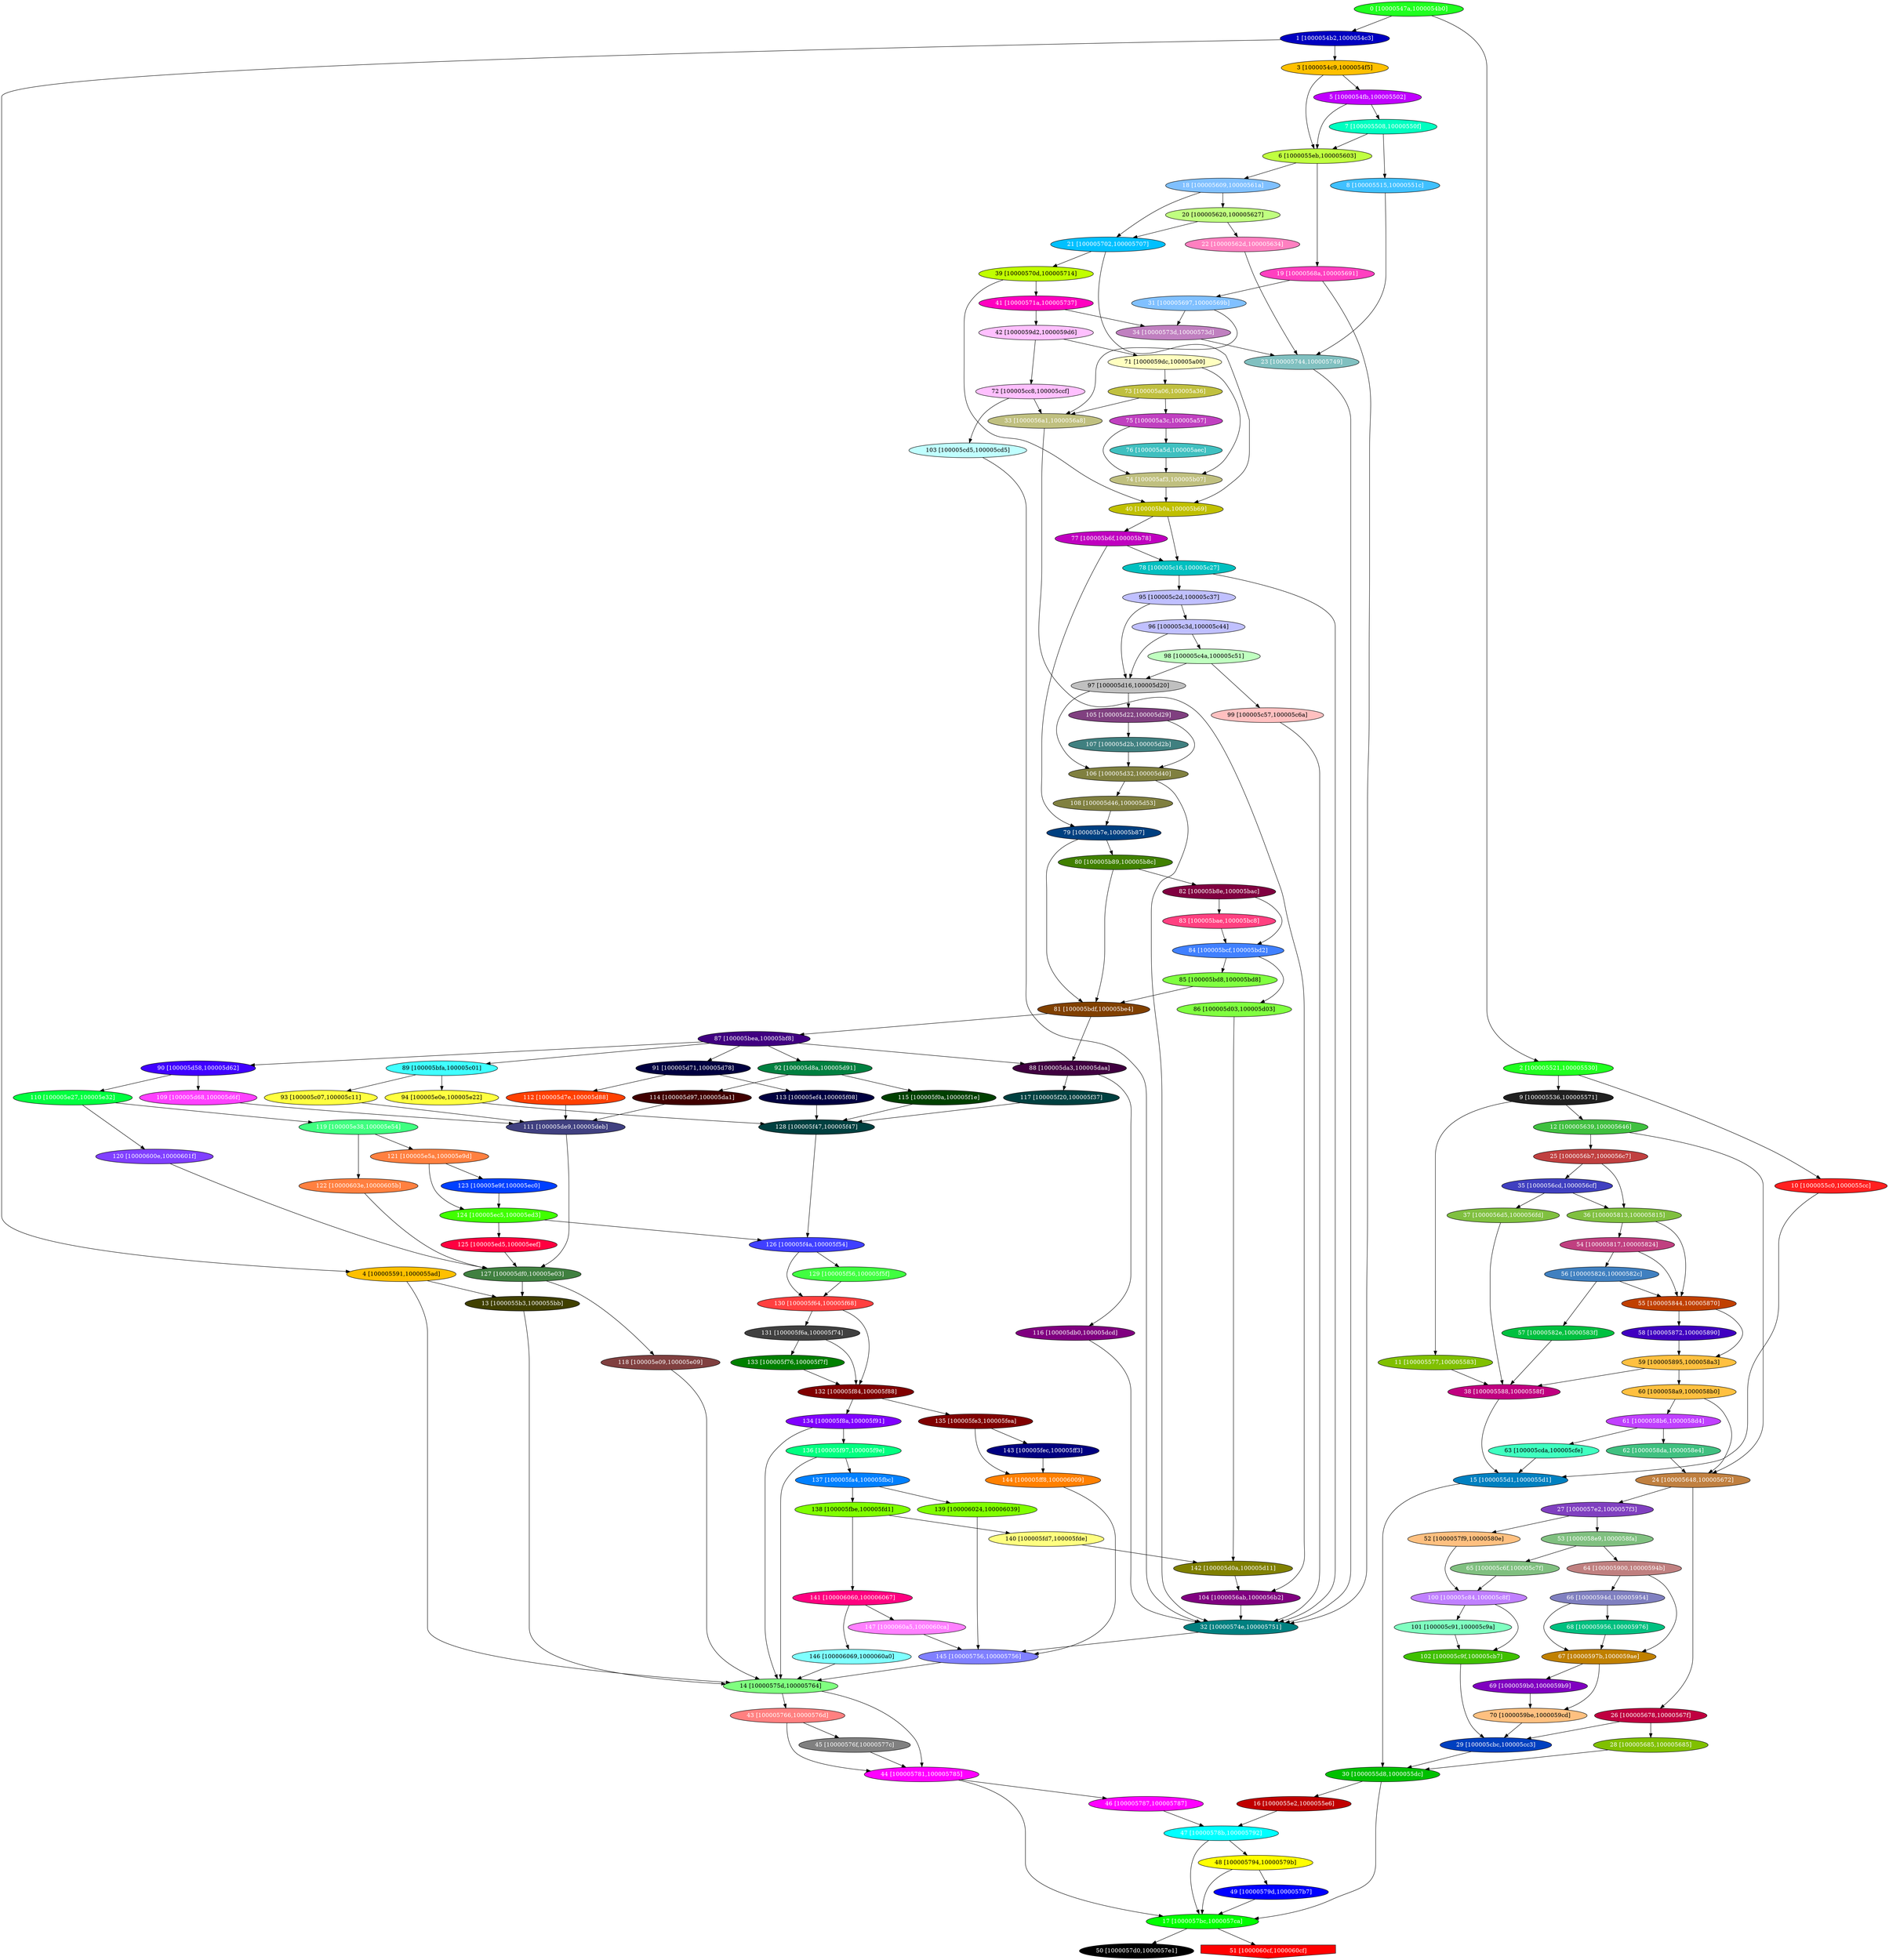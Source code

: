 diGraph gzip{
	gzip_0  [style=filled fillcolor="#20FF20" fontcolor="#ffffff" shape=oval label="0 [10000547a,1000054b0]"]
	gzip_1  [style=filled fillcolor="#0000C0" fontcolor="#ffffff" shape=oval label="1 [1000054b2,1000054c3]"]
	gzip_2  [style=filled fillcolor="#20FF20" fontcolor="#ffffff" shape=oval label="2 [100005521,100005530]"]
	gzip_3  [style=filled fillcolor="#FFC000" fontcolor="#000000" shape=oval label="3 [1000054c9,1000054f5]"]
	gzip_4  [style=filled fillcolor="#FFC000" fontcolor="#000000" shape=oval label="4 [100005591,1000055ad]"]
	gzip_5  [style=filled fillcolor="#C000FF" fontcolor="#ffffff" shape=oval label="5 [1000054fb,100005502]"]
	gzip_6  [style=filled fillcolor="#C0FF40" fontcolor="#000000" shape=oval label="6 [1000055eb,100005603]"]
	gzip_7  [style=filled fillcolor="#00FFC0" fontcolor="#ffffff" shape=oval label="7 [100005508,10000550f]"]
	gzip_8  [style=filled fillcolor="#40C0FF" fontcolor="#ffffff" shape=oval label="8 [100005515,10000551c]"]
	gzip_9  [style=filled fillcolor="#202020" fontcolor="#ffffff" shape=oval label="9 [100005536,100005571]"]
	gzip_a  [style=filled fillcolor="#FF2020" fontcolor="#ffffff" shape=oval label="10 [1000055c0,1000055cc]"]
	gzip_b  [style=filled fillcolor="#80C000" fontcolor="#ffffff" shape=oval label="11 [100005577,100005583]"]
	gzip_c  [style=filled fillcolor="#40C040" fontcolor="#ffffff" shape=oval label="12 [100005639,100005646]"]
	gzip_d  [style=filled fillcolor="#404000" fontcolor="#ffffff" shape=oval label="13 [1000055b3,1000055bb]"]
	gzip_e  [style=filled fillcolor="#80FF80" fontcolor="#000000" shape=oval label="14 [10000575d,100005764]"]
	gzip_f  [style=filled fillcolor="#0080C0" fontcolor="#ffffff" shape=oval label="15 [1000055d1,1000055d1]"]
	gzip_10  [style=filled fillcolor="#C00000" fontcolor="#ffffff" shape=oval label="16 [1000055e2,1000055e6]"]
	gzip_11  [style=filled fillcolor="#00FF00" fontcolor="#ffffff" shape=oval label="17 [1000057bc,1000057ca]"]
	gzip_12  [style=filled fillcolor="#80C0FF" fontcolor="#ffffff" shape=oval label="18 [100005609,10000561a]"]
	gzip_13  [style=filled fillcolor="#FF40C0" fontcolor="#ffffff" shape=oval label="19 [10000568a,100005691]"]
	gzip_14  [style=filled fillcolor="#C0FF80" fontcolor="#000000" shape=oval label="20 [100005620,100005627]"]
	gzip_15  [style=filled fillcolor="#00C0FF" fontcolor="#ffffff" shape=oval label="21 [100005702,100005707]"]
	gzip_16  [style=filled fillcolor="#FF80C0" fontcolor="#ffffff" shape=oval label="22 [10000562d,100005634]"]
	gzip_17  [style=filled fillcolor="#80C0C0" fontcolor="#ffffff" shape=oval label="23 [100005744,100005749]"]
	gzip_18  [style=filled fillcolor="#C08040" fontcolor="#ffffff" shape=oval label="24 [100005648,100005672]"]
	gzip_19  [style=filled fillcolor="#C04040" fontcolor="#ffffff" shape=oval label="25 [1000056b7,1000056c7]"]
	gzip_1a  [style=filled fillcolor="#C00040" fontcolor="#ffffff" shape=oval label="26 [100005678,10000567f]"]
	gzip_1b  [style=filled fillcolor="#8040C0" fontcolor="#ffffff" shape=oval label="27 [1000057e2,1000057f3]"]
	gzip_1c  [style=filled fillcolor="#80C000" fontcolor="#ffffff" shape=oval label="28 [100005685,100005685]"]
	gzip_1d  [style=filled fillcolor="#0040C0" fontcolor="#ffffff" shape=oval label="29 [100005cbc,100005cc3]"]
	gzip_1e  [style=filled fillcolor="#00C000" fontcolor="#ffffff" shape=oval label="30 [1000055d8,1000055dc]"]
	gzip_1f  [style=filled fillcolor="#80C0FF" fontcolor="#ffffff" shape=oval label="31 [100005697,10000569b]"]
	gzip_20  [style=filled fillcolor="#008080" fontcolor="#ffffff" shape=oval label="32 [10000574e,100005751]"]
	gzip_21  [style=filled fillcolor="#C0C080" fontcolor="#ffffff" shape=oval label="33 [1000056a1,1000056a8]"]
	gzip_22  [style=filled fillcolor="#C080C0" fontcolor="#ffffff" shape=oval label="34 [10000573d,10000573d]"]
	gzip_23  [style=filled fillcolor="#4040C0" fontcolor="#ffffff" shape=oval label="35 [1000056cd,1000056cf]"]
	gzip_24  [style=filled fillcolor="#80C040" fontcolor="#ffffff" shape=oval label="36 [100005813,100005815]"]
	gzip_25  [style=filled fillcolor="#80C040" fontcolor="#ffffff" shape=oval label="37 [1000056d5,1000056fd]"]
	gzip_26  [style=filled fillcolor="#C00080" fontcolor="#ffffff" shape=oval label="38 [100005588,10000558f]"]
	gzip_27  [style=filled fillcolor="#C0FF00" fontcolor="#000000" shape=oval label="39 [10000570d,100005714]"]
	gzip_28  [style=filled fillcolor="#C0C000" fontcolor="#ffffff" shape=oval label="40 [100005b0a,100005b69]"]
	gzip_29  [style=filled fillcolor="#FF00C0" fontcolor="#ffffff" shape=oval label="41 [10000571a,100005737]"]
	gzip_2a  [style=filled fillcolor="#FFC0FF" fontcolor="#000000" shape=oval label="42 [1000059d2,1000059d6]"]
	gzip_2b  [style=filled fillcolor="#FF8080" fontcolor="#ffffff" shape=oval label="43 [100005766,10000576d]"]
	gzip_2c  [style=filled fillcolor="#FF00FF" fontcolor="#ffffff" shape=oval label="44 [100005781,100005785]"]
	gzip_2d  [style=filled fillcolor="#808080" fontcolor="#ffffff" shape=oval label="45 [10000576f,10000577c]"]
	gzip_2e  [style=filled fillcolor="#FF00FF" fontcolor="#ffffff" shape=oval label="46 [100005787,100005787]"]
	gzip_2f  [style=filled fillcolor="#00FFFF" fontcolor="#ffffff" shape=oval label="47 [10000578b,100005792]"]
	gzip_30  [style=filled fillcolor="#FFFF00" fontcolor="#000000" shape=oval label="48 [100005794,10000579b]"]
	gzip_31  [style=filled fillcolor="#0000FF" fontcolor="#ffffff" shape=oval label="49 [10000579d,1000057b7]"]
	gzip_32  [style=filled fillcolor="#000000" fontcolor="#ffffff" shape=oval label="50 [1000057d0,1000057e1]"]
	gzip_33  [style=filled fillcolor="#FF0000" fontcolor="#ffffff" shape=invhouse label="51 [1000060cf,1000060cf]"]
	gzip_34  [style=filled fillcolor="#FFC080" fontcolor="#000000" shape=oval label="52 [1000057f9,10000580e]"]
	gzip_35  [style=filled fillcolor="#80C080" fontcolor="#ffffff" shape=oval label="53 [1000058e9,1000058fa]"]
	gzip_36  [style=filled fillcolor="#C04080" fontcolor="#ffffff" shape=oval label="54 [100005817,100005824]"]
	gzip_37  [style=filled fillcolor="#C04000" fontcolor="#ffffff" shape=oval label="55 [100005844,100005870]"]
	gzip_38  [style=filled fillcolor="#4080C0" fontcolor="#ffffff" shape=oval label="56 [100005826,10000582c]"]
	gzip_39  [style=filled fillcolor="#00C040" fontcolor="#ffffff" shape=oval label="57 [10000582e,10000583f]"]
	gzip_3a  [style=filled fillcolor="#4000C0" fontcolor="#ffffff" shape=oval label="58 [100005872,100005890]"]
	gzip_3b  [style=filled fillcolor="#FFC040" fontcolor="#000000" shape=oval label="59 [100005895,1000058a3]"]
	gzip_3c  [style=filled fillcolor="#FFC040" fontcolor="#000000" shape=oval label="60 [1000058a9,1000058b0]"]
	gzip_3d  [style=filled fillcolor="#C040FF" fontcolor="#ffffff" shape=oval label="61 [1000058b6,1000058d4]"]
	gzip_3e  [style=filled fillcolor="#40C080" fontcolor="#ffffff" shape=oval label="62 [1000058da,1000058e4]"]
	gzip_3f  [style=filled fillcolor="#40FFC0" fontcolor="#000000" shape=oval label="63 [100005cda,100005cfe]"]
	gzip_40  [style=filled fillcolor="#C08080" fontcolor="#ffffff" shape=oval label="64 [100005900,10000594b]"]
	gzip_41  [style=filled fillcolor="#80C080" fontcolor="#ffffff" shape=oval label="65 [100005c6f,100005c7f]"]
	gzip_42  [style=filled fillcolor="#8080C0" fontcolor="#ffffff" shape=oval label="66 [10000594d,100005954]"]
	gzip_43  [style=filled fillcolor="#C08000" fontcolor="#ffffff" shape=oval label="67 [10000597b,1000059ae]"]
	gzip_44  [style=filled fillcolor="#00C080" fontcolor="#ffffff" shape=oval label="68 [100005956,100005976]"]
	gzip_45  [style=filled fillcolor="#8000C0" fontcolor="#ffffff" shape=oval label="69 [1000059b0,1000059b9]"]
	gzip_46  [style=filled fillcolor="#FFC080" fontcolor="#000000" shape=oval label="70 [1000059be,1000059cd]"]
	gzip_47  [style=filled fillcolor="#FFFFC0" fontcolor="#000000" shape=oval label="71 [1000059dc,100005a00]"]
	gzip_48  [style=filled fillcolor="#FFC0FF" fontcolor="#000000" shape=oval label="72 [100005cc8,100005ccf]"]
	gzip_49  [style=filled fillcolor="#C0C040" fontcolor="#ffffff" shape=oval label="73 [100005a06,100005a36]"]
	gzip_4a  [style=filled fillcolor="#C0C080" fontcolor="#ffffff" shape=oval label="74 [100005af3,100005b07]"]
	gzip_4b  [style=filled fillcolor="#C040C0" fontcolor="#ffffff" shape=oval label="75 [100005a3c,100005a57]"]
	gzip_4c  [style=filled fillcolor="#40C0C0" fontcolor="#ffffff" shape=oval label="76 [100005a5d,100005aec]"]
	gzip_4d  [style=filled fillcolor="#C000C0" fontcolor="#ffffff" shape=oval label="77 [100005b6f,100005b78]"]
	gzip_4e  [style=filled fillcolor="#00C0C0" fontcolor="#ffffff" shape=oval label="78 [100005c16,100005c27]"]
	gzip_4f  [style=filled fillcolor="#004080" fontcolor="#ffffff" shape=oval label="79 [100005b7e,100005b87]"]
	gzip_50  [style=filled fillcolor="#408000" fontcolor="#ffffff" shape=oval label="80 [100005b89,100005b8c]"]
	gzip_51  [style=filled fillcolor="#804000" fontcolor="#ffffff" shape=oval label="81 [100005bdf,100005be4]"]
	gzip_52  [style=filled fillcolor="#800040" fontcolor="#ffffff" shape=oval label="82 [100005b8e,100005bac]"]
	gzip_53  [style=filled fillcolor="#FF4080" fontcolor="#ffffff" shape=oval label="83 [100005bae,100005bc8]"]
	gzip_54  [style=filled fillcolor="#4080FF" fontcolor="#ffffff" shape=oval label="84 [100005bcf,100005bd2]"]
	gzip_55  [style=filled fillcolor="#80FF40" fontcolor="#000000" shape=oval label="85 [100005bd8,100005bd8]"]
	gzip_56  [style=filled fillcolor="#80FF40" fontcolor="#000000" shape=oval label="86 [100005d03,100005d03]"]
	gzip_57  [style=filled fillcolor="#400080" fontcolor="#ffffff" shape=oval label="87 [100005bea,100005bf8]"]
	gzip_58  [style=filled fillcolor="#400040" fontcolor="#ffffff" shape=oval label="88 [100005da3,100005daa]"]
	gzip_59  [style=filled fillcolor="#40FFFF" fontcolor="#000000" shape=oval label="89 [100005bfa,100005c01]"]
	gzip_5a  [style=filled fillcolor="#4000FF" fontcolor="#ffffff" shape=oval label="90 [100005d58,100005d62]"]
	gzip_5b  [style=filled fillcolor="#000040" fontcolor="#ffffff" shape=oval label="91 [100005d71,100005d78]"]
	gzip_5c  [style=filled fillcolor="#008040" fontcolor="#ffffff" shape=oval label="92 [100005d8a,100005d91]"]
	gzip_5d  [style=filled fillcolor="#FFFF40" fontcolor="#000000" shape=oval label="93 [100005c07,100005c11]"]
	gzip_5e  [style=filled fillcolor="#FFFF40" fontcolor="#000000" shape=oval label="94 [100005e0e,100005e22]"]
	gzip_5f  [style=filled fillcolor="#C0C0FF" fontcolor="#000000" shape=oval label="95 [100005c2d,100005c37]"]
	gzip_60  [style=filled fillcolor="#C0C0FF" fontcolor="#000000" shape=oval label="96 [100005c3d,100005c44]"]
	gzip_61  [style=filled fillcolor="#C0C0C0" fontcolor="#000000" shape=oval label="97 [100005d16,100005d20]"]
	gzip_62  [style=filled fillcolor="#C0FFC0" fontcolor="#000000" shape=oval label="98 [100005c4a,100005c51]"]
	gzip_63  [style=filled fillcolor="#FFC0C0" fontcolor="#000000" shape=oval label="99 [100005c57,100005c6a]"]
	gzip_64  [style=filled fillcolor="#C080FF" fontcolor="#ffffff" shape=oval label="100 [100005c84,100005c8f]"]
	gzip_65  [style=filled fillcolor="#80FFC0" fontcolor="#000000" shape=oval label="101 [100005c91,100005c9a]"]
	gzip_66  [style=filled fillcolor="#40C000" fontcolor="#ffffff" shape=oval label="102 [100005c9f,100005cb7]"]
	gzip_67  [style=filled fillcolor="#C0FFFF" fontcolor="#000000" shape=oval label="103 [100005cd5,100005cd5]"]
	gzip_68  [style=filled fillcolor="#800080" fontcolor="#ffffff" shape=oval label="104 [1000056ab,1000056b2]"]
	gzip_69  [style=filled fillcolor="#804080" fontcolor="#ffffff" shape=oval label="105 [100005d22,100005d29]"]
	gzip_6a  [style=filled fillcolor="#808040" fontcolor="#ffffff" shape=oval label="106 [100005d32,100005d40]"]
	gzip_6b  [style=filled fillcolor="#408080" fontcolor="#ffffff" shape=oval label="107 [100005d2b,100005d2b]"]
	gzip_6c  [style=filled fillcolor="#808040" fontcolor="#ffffff" shape=oval label="108 [100005d46,100005d53]"]
	gzip_6d  [style=filled fillcolor="#FF40FF" fontcolor="#ffffff" shape=oval label="109 [100005d68,100005d6f]"]
	gzip_6e  [style=filled fillcolor="#00FF40" fontcolor="#ffffff" shape=oval label="110 [100005e27,100005e32]"]
	gzip_6f  [style=filled fillcolor="#404080" fontcolor="#ffffff" shape=oval label="111 [100005de9,100005deb]"]
	gzip_70  [style=filled fillcolor="#FF4000" fontcolor="#ffffff" shape=oval label="112 [100005d7e,100005d88]"]
	gzip_71  [style=filled fillcolor="#000040" fontcolor="#ffffff" shape=oval label="113 [100005ef4,100005f08]"]
	gzip_72  [style=filled fillcolor="#400000" fontcolor="#ffffff" shape=oval label="114 [100005d97,100005da1]"]
	gzip_73  [style=filled fillcolor="#004000" fontcolor="#ffffff" shape=oval label="115 [100005f0a,100005f1e]"]
	gzip_74  [style=filled fillcolor="#800080" fontcolor="#ffffff" shape=oval label="116 [100005db0,100005dcd]"]
	gzip_75  [style=filled fillcolor="#004040" fontcolor="#ffffff" shape=oval label="117 [100005f20,100005f37]"]
	gzip_76  [style=filled fillcolor="#804040" fontcolor="#ffffff" shape=oval label="118 [100005e09,100005e09]"]
	gzip_77  [style=filled fillcolor="#40FF80" fontcolor="#ffffff" shape=oval label="119 [100005e38,100005e54]"]
	gzip_78  [style=filled fillcolor="#8040FF" fontcolor="#ffffff" shape=oval label="120 [10000600e,10000601f]"]
	gzip_79  [style=filled fillcolor="#FF8040" fontcolor="#ffffff" shape=oval label="121 [100005e5a,100005e9d]"]
	gzip_7a  [style=filled fillcolor="#FF8040" fontcolor="#ffffff" shape=oval label="122 [10000603e,10000605b]"]
	gzip_7b  [style=filled fillcolor="#0040FF" fontcolor="#ffffff" shape=oval label="123 [100005e9f,100005ec0]"]
	gzip_7c  [style=filled fillcolor="#40FF00" fontcolor="#ffffff" shape=oval label="124 [100005ec5,100005ed3]"]
	gzip_7d  [style=filled fillcolor="#FF0040" fontcolor="#ffffff" shape=oval label="125 [100005ed5,100005eef]"]
	gzip_7e  [style=filled fillcolor="#4040FF" fontcolor="#ffffff" shape=oval label="126 [100005f4a,100005f54]"]
	gzip_7f  [style=filled fillcolor="#408040" fontcolor="#ffffff" shape=oval label="127 [100005df0,100005e03]"]
	gzip_80  [style=filled fillcolor="#004040" fontcolor="#ffffff" shape=oval label="128 [100005f47,100005f47]"]
	gzip_81  [style=filled fillcolor="#40FF40" fontcolor="#ffffff" shape=oval label="129 [100005f56,100005f5f]"]
	gzip_82  [style=filled fillcolor="#FF4040" fontcolor="#ffffff" shape=oval label="130 [100005f64,100005f68]"]
	gzip_83  [style=filled fillcolor="#404040" fontcolor="#ffffff" shape=oval label="131 [100005f6a,100005f74]"]
	gzip_84  [style=filled fillcolor="#800000" fontcolor="#ffffff" shape=oval label="132 [100005f84,100005f88]"]
	gzip_85  [style=filled fillcolor="#008000" fontcolor="#ffffff" shape=oval label="133 [100005f76,100005f7f]"]
	gzip_86  [style=filled fillcolor="#8000FF" fontcolor="#ffffff" shape=oval label="134 [100005f8a,100005f91]"]
	gzip_87  [style=filled fillcolor="#800000" fontcolor="#ffffff" shape=oval label="135 [100005fe3,100005fea]"]
	gzip_88  [style=filled fillcolor="#00FF80" fontcolor="#ffffff" shape=oval label="136 [100005f97,100005f9e]"]
	gzip_89  [style=filled fillcolor="#0080FF" fontcolor="#ffffff" shape=oval label="137 [100005fa4,100005fbc]"]
	gzip_8a  [style=filled fillcolor="#80FF00" fontcolor="#000000" shape=oval label="138 [100005fbe,100005fd1]"]
	gzip_8b  [style=filled fillcolor="#80FF00" fontcolor="#000000" shape=oval label="139 [100006024,100006039]"]
	gzip_8c  [style=filled fillcolor="#FFFF80" fontcolor="#000000" shape=oval label="140 [100005fd7,100005fde]"]
	gzip_8d  [style=filled fillcolor="#FF0080" fontcolor="#ffffff" shape=oval label="141 [100006060,100006067]"]
	gzip_8e  [style=filled fillcolor="#808000" fontcolor="#ffffff" shape=oval label="142 [100005d0a,100005d11]"]
	gzip_8f  [style=filled fillcolor="#000080" fontcolor="#ffffff" shape=oval label="143 [100005fec,100005ff3]"]
	gzip_90  [style=filled fillcolor="#FF8000" fontcolor="#ffffff" shape=oval label="144 [100005ff8,100006009]"]
	gzip_91  [style=filled fillcolor="#8080FF" fontcolor="#ffffff" shape=oval label="145 [100005756,100005756]"]
	gzip_92  [style=filled fillcolor="#80FFFF" fontcolor="#000000" shape=oval label="146 [100006069,1000060a0]"]
	gzip_93  [style=filled fillcolor="#FF80FF" fontcolor="#ffffff" shape=oval label="147 [1000060a5,1000060ca]"]

	gzip_0 -> gzip_1
	gzip_0 -> gzip_2
	gzip_1 -> gzip_3
	gzip_1 -> gzip_4
	gzip_2 -> gzip_9
	gzip_2 -> gzip_a
	gzip_3 -> gzip_5
	gzip_3 -> gzip_6
	gzip_4 -> gzip_d
	gzip_4 -> gzip_e
	gzip_5 -> gzip_6
	gzip_5 -> gzip_7
	gzip_6 -> gzip_12
	gzip_6 -> gzip_13
	gzip_7 -> gzip_6
	gzip_7 -> gzip_8
	gzip_8 -> gzip_17
	gzip_9 -> gzip_b
	gzip_9 -> gzip_c
	gzip_a -> gzip_f
	gzip_b -> gzip_26
	gzip_c -> gzip_18
	gzip_c -> gzip_19
	gzip_d -> gzip_e
	gzip_e -> gzip_2b
	gzip_e -> gzip_2c
	gzip_f -> gzip_1e
	gzip_10 -> gzip_2f
	gzip_11 -> gzip_32
	gzip_11 -> gzip_33
	gzip_12 -> gzip_14
	gzip_12 -> gzip_15
	gzip_13 -> gzip_1f
	gzip_13 -> gzip_20
	gzip_14 -> gzip_15
	gzip_14 -> gzip_16
	gzip_15 -> gzip_27
	gzip_15 -> gzip_28
	gzip_16 -> gzip_17
	gzip_17 -> gzip_20
	gzip_18 -> gzip_1a
	gzip_18 -> gzip_1b
	gzip_19 -> gzip_23
	gzip_19 -> gzip_24
	gzip_1a -> gzip_1c
	gzip_1a -> gzip_1d
	gzip_1b -> gzip_34
	gzip_1b -> gzip_35
	gzip_1c -> gzip_1e
	gzip_1d -> gzip_1e
	gzip_1e -> gzip_10
	gzip_1e -> gzip_11
	gzip_1f -> gzip_21
	gzip_1f -> gzip_22
	gzip_20 -> gzip_91
	gzip_21 -> gzip_68
	gzip_22 -> gzip_17
	gzip_23 -> gzip_24
	gzip_23 -> gzip_25
	gzip_24 -> gzip_36
	gzip_24 -> gzip_37
	gzip_25 -> gzip_26
	gzip_26 -> gzip_f
	gzip_27 -> gzip_28
	gzip_27 -> gzip_29
	gzip_28 -> gzip_4d
	gzip_28 -> gzip_4e
	gzip_29 -> gzip_22
	gzip_29 -> gzip_2a
	gzip_2a -> gzip_47
	gzip_2a -> gzip_48
	gzip_2b -> gzip_2c
	gzip_2b -> gzip_2d
	gzip_2c -> gzip_11
	gzip_2c -> gzip_2e
	gzip_2d -> gzip_2c
	gzip_2e -> gzip_2f
	gzip_2f -> gzip_11
	gzip_2f -> gzip_30
	gzip_30 -> gzip_11
	gzip_30 -> gzip_31
	gzip_31 -> gzip_11
	gzip_34 -> gzip_64
	gzip_35 -> gzip_40
	gzip_35 -> gzip_41
	gzip_36 -> gzip_37
	gzip_36 -> gzip_38
	gzip_37 -> gzip_3a
	gzip_37 -> gzip_3b
	gzip_38 -> gzip_37
	gzip_38 -> gzip_39
	gzip_39 -> gzip_26
	gzip_3a -> gzip_3b
	gzip_3b -> gzip_26
	gzip_3b -> gzip_3c
	gzip_3c -> gzip_18
	gzip_3c -> gzip_3d
	gzip_3d -> gzip_3e
	gzip_3d -> gzip_3f
	gzip_3e -> gzip_18
	gzip_3f -> gzip_f
	gzip_40 -> gzip_42
	gzip_40 -> gzip_43
	gzip_41 -> gzip_64
	gzip_42 -> gzip_43
	gzip_42 -> gzip_44
	gzip_43 -> gzip_45
	gzip_43 -> gzip_46
	gzip_44 -> gzip_43
	gzip_45 -> gzip_46
	gzip_46 -> gzip_1d
	gzip_47 -> gzip_49
	gzip_47 -> gzip_4a
	gzip_48 -> gzip_21
	gzip_48 -> gzip_67
	gzip_49 -> gzip_21
	gzip_49 -> gzip_4b
	gzip_4a -> gzip_28
	gzip_4b -> gzip_4a
	gzip_4b -> gzip_4c
	gzip_4c -> gzip_4a
	gzip_4d -> gzip_4e
	gzip_4d -> gzip_4f
	gzip_4e -> gzip_20
	gzip_4e -> gzip_5f
	gzip_4f -> gzip_50
	gzip_4f -> gzip_51
	gzip_50 -> gzip_51
	gzip_50 -> gzip_52
	gzip_51 -> gzip_57
	gzip_51 -> gzip_58
	gzip_52 -> gzip_53
	gzip_52 -> gzip_54
	gzip_53 -> gzip_54
	gzip_54 -> gzip_55
	gzip_54 -> gzip_56
	gzip_55 -> gzip_51
	gzip_56 -> gzip_8e
	gzip_57 -> gzip_58
	gzip_57 -> gzip_59
	gzip_57 -> gzip_5a
	gzip_57 -> gzip_5b
	gzip_57 -> gzip_5c
	gzip_58 -> gzip_74
	gzip_58 -> gzip_75
	gzip_59 -> gzip_5d
	gzip_59 -> gzip_5e
	gzip_5a -> gzip_6d
	gzip_5a -> gzip_6e
	gzip_5b -> gzip_70
	gzip_5b -> gzip_71
	gzip_5c -> gzip_72
	gzip_5c -> gzip_73
	gzip_5d -> gzip_6f
	gzip_5e -> gzip_80
	gzip_5f -> gzip_60
	gzip_5f -> gzip_61
	gzip_60 -> gzip_61
	gzip_60 -> gzip_62
	gzip_61 -> gzip_69
	gzip_61 -> gzip_6a
	gzip_62 -> gzip_61
	gzip_62 -> gzip_63
	gzip_63 -> gzip_20
	gzip_64 -> gzip_65
	gzip_64 -> gzip_66
	gzip_65 -> gzip_66
	gzip_66 -> gzip_1d
	gzip_67 -> gzip_20
	gzip_68 -> gzip_20
	gzip_69 -> gzip_6a
	gzip_69 -> gzip_6b
	gzip_6a -> gzip_20
	gzip_6a -> gzip_6c
	gzip_6b -> gzip_6a
	gzip_6c -> gzip_4f
	gzip_6d -> gzip_6f
	gzip_6e -> gzip_77
	gzip_6e -> gzip_78
	gzip_6f -> gzip_7f
	gzip_70 -> gzip_6f
	gzip_71 -> gzip_80
	gzip_72 -> gzip_6f
	gzip_73 -> gzip_80
	gzip_74 -> gzip_20
	gzip_75 -> gzip_80
	gzip_76 -> gzip_e
	gzip_77 -> gzip_79
	gzip_77 -> gzip_7a
	gzip_78 -> gzip_7f
	gzip_79 -> gzip_7b
	gzip_79 -> gzip_7c
	gzip_7a -> gzip_7f
	gzip_7b -> gzip_7c
	gzip_7c -> gzip_7d
	gzip_7c -> gzip_7e
	gzip_7d -> gzip_7f
	gzip_7e -> gzip_81
	gzip_7e -> gzip_82
	gzip_7f -> gzip_d
	gzip_7f -> gzip_76
	gzip_80 -> gzip_7e
	gzip_81 -> gzip_82
	gzip_82 -> gzip_83
	gzip_82 -> gzip_84
	gzip_83 -> gzip_84
	gzip_83 -> gzip_85
	gzip_84 -> gzip_86
	gzip_84 -> gzip_87
	gzip_85 -> gzip_84
	gzip_86 -> gzip_e
	gzip_86 -> gzip_88
	gzip_87 -> gzip_8f
	gzip_87 -> gzip_90
	gzip_88 -> gzip_e
	gzip_88 -> gzip_89
	gzip_89 -> gzip_8a
	gzip_89 -> gzip_8b
	gzip_8a -> gzip_8c
	gzip_8a -> gzip_8d
	gzip_8b -> gzip_91
	gzip_8c -> gzip_8e
	gzip_8d -> gzip_92
	gzip_8d -> gzip_93
	gzip_8e -> gzip_68
	gzip_8f -> gzip_90
	gzip_90 -> gzip_91
	gzip_91 -> gzip_e
	gzip_92 -> gzip_e
	gzip_93 -> gzip_91
}